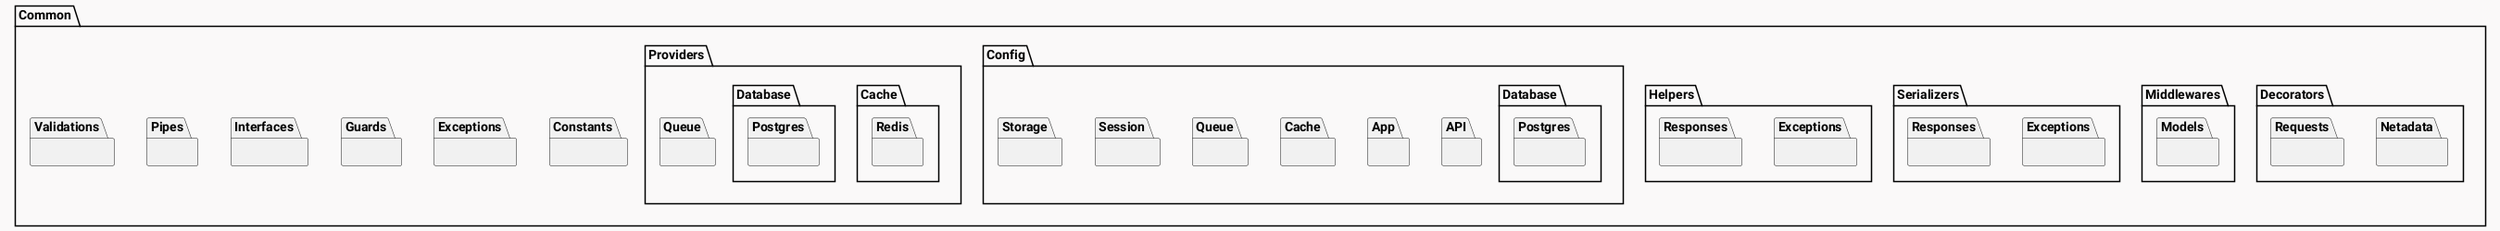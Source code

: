 @startuml
skinparam backgroundColor #FAF9F9
skinparam DefaultFontName Roboto
skinparam style strictuml

package Common {
package Constants {}

package Decorators {
package Netadata {}
package Requests {}
}

package Exceptions {}
package Guards {}

package Interfaces {}

package Middlewares {
package Models {}
}

package Pipes {}

package Serializers {
package Exceptions as serializerExceptions {}
package Responses as serializerResponses {}
}
package Validations {}

package Helpers {
package Exceptions {}
package Responses {}
}

package Config {
package API {}
package App {}
package Cache {}
package Database {
package Postgres {}
}
package Queue {}
package Session {}
package Storage {}
}

package Providers {
package Cache {
package Redis {}
}

package Database {
package Postgres {}
}

package Queue {}
@enduml
